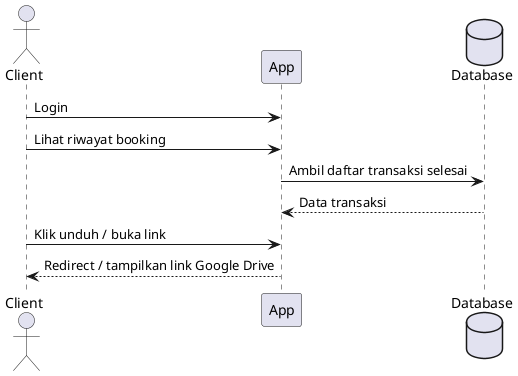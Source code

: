 @startuml
actor Client
participant App
database Database

Client -> App: Login
Client -> App: Lihat riwayat booking
App -> Database: Ambil daftar transaksi selesai
Database --> App: Data transaksi
Client -> App: Klik unduh / buka link
App --> Client: Redirect / tampilkan link Google Drive
@enduml
